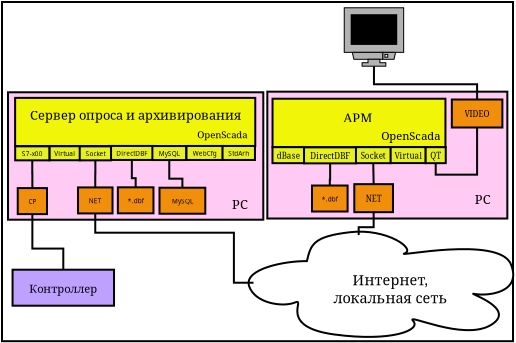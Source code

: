 <?xml version="1.0" encoding="UTF-8"?>
<dia:diagram xmlns:dia="http://www.lysator.liu.se/~alla/dia/">
  <dia:layer name="Тло" visible="true">
    <dia:group>
      <dia:object type="Standard - Box" version="0" id="O0">
        <dia:attribute name="obj_pos">
          <dia:point val="0.156,0.198"/>
        </dia:attribute>
        <dia:attribute name="obj_bb">
          <dia:rectangle val="0.106,0.148;25.756,17.208"/>
        </dia:attribute>
        <dia:attribute name="elem_corner">
          <dia:point val="0.156,0.198"/>
        </dia:attribute>
        <dia:attribute name="elem_width">
          <dia:real val="25.55"/>
        </dia:attribute>
        <dia:attribute name="elem_height">
          <dia:real val="16.96"/>
        </dia:attribute>
        <dia:attribute name="show_background">
          <dia:boolean val="true"/>
        </dia:attribute>
      </dia:object>
      <dia:group>
        <dia:object type="Network - General Monitor (With Stand)" version="0" id="O1">
          <dia:attribute name="obj_pos">
            <dia:point val="17.268,0.487"/>
          </dia:attribute>
          <dia:attribute name="obj_bb">
            <dia:rectangle val="17.243,0.462;20.264,4.307"/>
          </dia:attribute>
          <dia:attribute name="elem_corner">
            <dia:point val="17.268,0.487"/>
          </dia:attribute>
          <dia:attribute name="elem_width">
            <dia:real val="2.971"/>
          </dia:attribute>
          <dia:attribute name="elem_height">
            <dia:real val="2.921"/>
          </dia:attribute>
          <dia:attribute name="show_background">
            <dia:boolean val="true"/>
          </dia:attribute>
          <dia:attribute name="flip_horizontal">
            <dia:boolean val="false"/>
          </dia:attribute>
          <dia:attribute name="flip_vertical">
            <dia:boolean val="false"/>
          </dia:attribute>
          <dia:attribute name="padding">
            <dia:real val="0.354"/>
          </dia:attribute>
          <dia:attribute name="text">
            <dia:composite type="text">
              <dia:attribute name="string">
                <dia:string>##</dia:string>
              </dia:attribute>
              <dia:attribute name="font">
                <dia:font name="Courier"/>
              </dia:attribute>
              <dia:attribute name="height">
                <dia:real val="0.8"/>
              </dia:attribute>
              <dia:attribute name="pos">
                <dia:point val="18.754,4.141"/>
              </dia:attribute>
              <dia:attribute name="color">
                <dia:color val="#000000"/>
              </dia:attribute>
              <dia:attribute name="alignment">
                <dia:enum val="1"/>
              </dia:attribute>
            </dia:composite>
          </dia:attribute>
        </dia:object>
        <dia:object type="Standard - Box" version="0" id="O2">
          <dia:attribute name="obj_pos">
            <dia:point val="13.422,4.681"/>
          </dia:attribute>
          <dia:attribute name="obj_bb">
            <dia:rectangle val="13.372,4.631;25.472,11.073"/>
          </dia:attribute>
          <dia:attribute name="elem_corner">
            <dia:point val="13.422,4.681"/>
          </dia:attribute>
          <dia:attribute name="elem_width">
            <dia:real val="12.001"/>
          </dia:attribute>
          <dia:attribute name="elem_height">
            <dia:real val="6.343"/>
          </dia:attribute>
          <dia:attribute name="inner_color">
            <dia:color val="#ffcbf5"/>
          </dia:attribute>
          <dia:attribute name="show_background">
            <dia:boolean val="true"/>
          </dia:attribute>
        </dia:object>
        <dia:object type="Standard - Box" version="0" id="O3">
          <dia:attribute name="obj_pos">
            <dia:point val="13.683,5.034"/>
          </dia:attribute>
          <dia:attribute name="obj_bb">
            <dia:rectangle val="13.633,4.984;22.378,7.508"/>
          </dia:attribute>
          <dia:attribute name="elem_corner">
            <dia:point val="13.683,5.034"/>
          </dia:attribute>
          <dia:attribute name="elem_width">
            <dia:real val="8.645"/>
          </dia:attribute>
          <dia:attribute name="elem_height">
            <dia:real val="2.424"/>
          </dia:attribute>
          <dia:attribute name="inner_color">
            <dia:color val="#f1f507"/>
          </dia:attribute>
          <dia:attribute name="show_background">
            <dia:boolean val="true"/>
          </dia:attribute>
        </dia:object>
        <dia:object type="Standard - Text" version="0" id="O4">
          <dia:attribute name="obj_pos">
            <dia:point val="24.188,10.302"/>
          </dia:attribute>
          <dia:attribute name="obj_bb">
            <dia:rectangle val="23.677,9.687;24.698,10.487"/>
          </dia:attribute>
          <dia:attribute name="text">
            <dia:composite type="text">
              <dia:attribute name="string">
                <dia:string>#PC#</dia:string>
              </dia:attribute>
              <dia:attribute name="font">
                <dia:font name="Times-Roman"/>
              </dia:attribute>
              <dia:attribute name="height">
                <dia:real val="0.8"/>
              </dia:attribute>
              <dia:attribute name="pos">
                <dia:point val="24.188,10.302"/>
              </dia:attribute>
              <dia:attribute name="color">
                <dia:color val="#000000"/>
              </dia:attribute>
              <dia:attribute name="alignment">
                <dia:enum val="1"/>
              </dia:attribute>
            </dia:composite>
          </dia:attribute>
        </dia:object>
        <dia:object type="Flowchart - Box" version="0" id="O5">
          <dia:attribute name="obj_pos">
            <dia:point val="19.566,7.452"/>
          </dia:attribute>
          <dia:attribute name="obj_bb">
            <dia:rectangle val="19.516,7.402;21.39,8.302"/>
          </dia:attribute>
          <dia:attribute name="elem_corner">
            <dia:point val="19.566,7.452"/>
          </dia:attribute>
          <dia:attribute name="elem_width">
            <dia:real val="1.774"/>
          </dia:attribute>
          <dia:attribute name="elem_height">
            <dia:real val="0.8"/>
          </dia:attribute>
          <dia:attribute name="inner_color">
            <dia:color val="#e7f11f"/>
          </dia:attribute>
          <dia:attribute name="show_background">
            <dia:boolean val="true"/>
          </dia:attribute>
          <dia:attribute name="padding">
            <dia:real val="0.1"/>
          </dia:attribute>
          <dia:attribute name="text">
            <dia:composite type="text">
              <dia:attribute name="string">
                <dia:string>#Virtual#</dia:string>
              </dia:attribute>
              <dia:attribute name="font">
                <dia:font name="Times-Roman"/>
              </dia:attribute>
              <dia:attribute name="height">
                <dia:real val="0.5"/>
              </dia:attribute>
              <dia:attribute name="pos">
                <dia:point val="20.453,7.986"/>
              </dia:attribute>
              <dia:attribute name="color">
                <dia:color val="#000000"/>
              </dia:attribute>
              <dia:attribute name="alignment">
                <dia:enum val="1"/>
              </dia:attribute>
            </dia:composite>
          </dia:attribute>
        </dia:object>
        <dia:object type="Flowchart - Box" version="0" id="O6">
          <dia:attribute name="obj_pos">
            <dia:point val="15.258,7.466"/>
          </dia:attribute>
          <dia:attribute name="obj_bb">
            <dia:rectangle val="15.208,7.416;17.918,8.316"/>
          </dia:attribute>
          <dia:attribute name="elem_corner">
            <dia:point val="15.258,7.466"/>
          </dia:attribute>
          <dia:attribute name="elem_width">
            <dia:real val="2.61"/>
          </dia:attribute>
          <dia:attribute name="elem_height">
            <dia:real val="0.8"/>
          </dia:attribute>
          <dia:attribute name="inner_color">
            <dia:color val="#e7f11f"/>
          </dia:attribute>
          <dia:attribute name="show_background">
            <dia:boolean val="true"/>
          </dia:attribute>
          <dia:attribute name="padding">
            <dia:real val="0.1"/>
          </dia:attribute>
          <dia:attribute name="text">
            <dia:composite type="text">
              <dia:attribute name="string">
                <dia:string>#DirectDBF#</dia:string>
              </dia:attribute>
              <dia:attribute name="font">
                <dia:font name="Times-Roman"/>
              </dia:attribute>
              <dia:attribute name="height">
                <dia:real val="0.5"/>
              </dia:attribute>
              <dia:attribute name="pos">
                <dia:point val="16.563,8.0"/>
              </dia:attribute>
              <dia:attribute name="color">
                <dia:color val="#000000"/>
              </dia:attribute>
              <dia:attribute name="alignment">
                <dia:enum val="1"/>
              </dia:attribute>
            </dia:composite>
          </dia:attribute>
        </dia:object>
        <dia:object type="Flowchart - Box" version="0" id="O7">
          <dia:attribute name="obj_pos">
            <dia:point val="13.68,7.456"/>
          </dia:attribute>
          <dia:attribute name="obj_bb">
            <dia:rectangle val="13.63,7.406;15.306,8.306"/>
          </dia:attribute>
          <dia:attribute name="elem_corner">
            <dia:point val="13.68,7.456"/>
          </dia:attribute>
          <dia:attribute name="elem_width">
            <dia:real val="1.576"/>
          </dia:attribute>
          <dia:attribute name="elem_height">
            <dia:real val="0.8"/>
          </dia:attribute>
          <dia:attribute name="inner_color">
            <dia:color val="#e7f11f"/>
          </dia:attribute>
          <dia:attribute name="show_background">
            <dia:boolean val="true"/>
          </dia:attribute>
          <dia:attribute name="padding">
            <dia:real val="0.1"/>
          </dia:attribute>
          <dia:attribute name="text">
            <dia:composite type="text">
              <dia:attribute name="string">
                <dia:string>#dBase#</dia:string>
              </dia:attribute>
              <dia:attribute name="font">
                <dia:font name="Times-Roman"/>
              </dia:attribute>
              <dia:attribute name="height">
                <dia:real val="0.5"/>
              </dia:attribute>
              <dia:attribute name="pos">
                <dia:point val="14.468,7.991"/>
              </dia:attribute>
              <dia:attribute name="color">
                <dia:color val="#000000"/>
              </dia:attribute>
              <dia:attribute name="alignment">
                <dia:enum val="1"/>
              </dia:attribute>
            </dia:composite>
          </dia:attribute>
        </dia:object>
        <dia:object type="Flowchart - Box" version="0" id="O8">
          <dia:attribute name="obj_pos">
            <dia:point val="17.854,7.456"/>
          </dia:attribute>
          <dia:attribute name="obj_bb">
            <dia:rectangle val="17.804,7.406;19.634,8.306"/>
          </dia:attribute>
          <dia:attribute name="elem_corner">
            <dia:point val="17.854,7.456"/>
          </dia:attribute>
          <dia:attribute name="elem_width">
            <dia:real val="1.73"/>
          </dia:attribute>
          <dia:attribute name="elem_height">
            <dia:real val="0.8"/>
          </dia:attribute>
          <dia:attribute name="inner_color">
            <dia:color val="#e7f11f"/>
          </dia:attribute>
          <dia:attribute name="show_background">
            <dia:boolean val="true"/>
          </dia:attribute>
          <dia:attribute name="padding">
            <dia:real val="0.1"/>
          </dia:attribute>
          <dia:attribute name="text">
            <dia:composite type="text">
              <dia:attribute name="string">
                <dia:string>#Socket#</dia:string>
              </dia:attribute>
              <dia:attribute name="font">
                <dia:font name="Times-Roman"/>
              </dia:attribute>
              <dia:attribute name="height">
                <dia:real val="0.5"/>
              </dia:attribute>
              <dia:attribute name="pos">
                <dia:point val="18.719,7.991"/>
              </dia:attribute>
              <dia:attribute name="color">
                <dia:color val="#000000"/>
              </dia:attribute>
              <dia:attribute name="alignment">
                <dia:enum val="1"/>
              </dia:attribute>
            </dia:composite>
          </dia:attribute>
        </dia:object>
        <dia:object type="Flowchart - Box" version="0" id="O9">
          <dia:attribute name="obj_pos">
            <dia:point val="17.771,9.306"/>
          </dia:attribute>
          <dia:attribute name="obj_bb">
            <dia:rectangle val="17.721,9.256;19.755,10.756"/>
          </dia:attribute>
          <dia:attribute name="elem_corner">
            <dia:point val="17.771,9.306"/>
          </dia:attribute>
          <dia:attribute name="elem_width">
            <dia:real val="1.934"/>
          </dia:attribute>
          <dia:attribute name="elem_height">
            <dia:real val="1.4"/>
          </dia:attribute>
          <dia:attribute name="inner_color">
            <dia:color val="#f18f0d"/>
          </dia:attribute>
          <dia:attribute name="show_background">
            <dia:boolean val="true"/>
          </dia:attribute>
          <dia:attribute name="padding">
            <dia:real val="0.4"/>
          </dia:attribute>
          <dia:attribute name="text">
            <dia:composite type="text">
              <dia:attribute name="string">
                <dia:string>#NET#</dia:string>
              </dia:attribute>
              <dia:attribute name="font">
                <dia:font name="Times-Roman"/>
              </dia:attribute>
              <dia:attribute name="height">
                <dia:real val="0.5"/>
              </dia:attribute>
              <dia:attribute name="pos">
                <dia:point val="18.738,10.141"/>
              </dia:attribute>
              <dia:attribute name="color">
                <dia:color val="#000000"/>
              </dia:attribute>
              <dia:attribute name="alignment">
                <dia:enum val="1"/>
              </dia:attribute>
            </dia:composite>
          </dia:attribute>
        </dia:object>
        <dia:object type="Standard - Line" version="0" id="O10">
          <dia:attribute name="obj_pos">
            <dia:point val="18.719,8.256"/>
          </dia:attribute>
          <dia:attribute name="obj_bb">
            <dia:rectangle val="18.668,8.206;18.788,9.357"/>
          </dia:attribute>
          <dia:attribute name="conn_endpoints">
            <dia:point val="18.719,8.256"/>
            <dia:point val="18.738,9.306"/>
          </dia:attribute>
          <dia:attribute name="numcp">
            <dia:int val="1"/>
          </dia:attribute>
          <dia:connections>
            <dia:connection handle="0" to="O8" connection="13"/>
            <dia:connection handle="1" to="O9" connection="2"/>
          </dia:connections>
        </dia:object>
        <dia:object type="Standard - Text" version="0" id="O11">
          <dia:attribute name="obj_pos">
            <dia:point val="20.593,7.092"/>
          </dia:attribute>
          <dia:attribute name="obj_bb">
            <dia:rectangle val="18.899,6.554;22.287,7.254"/>
          </dia:attribute>
          <dia:attribute name="text">
            <dia:composite type="text">
              <dia:attribute name="string">
                <dia:string>#OpenScada#</dia:string>
              </dia:attribute>
              <dia:attribute name="font">
                <dia:font name="Times-Roman"/>
              </dia:attribute>
              <dia:attribute name="height">
                <dia:real val="0.7"/>
              </dia:attribute>
              <dia:attribute name="pos">
                <dia:point val="20.593,7.092"/>
              </dia:attribute>
              <dia:attribute name="color">
                <dia:color val="#000000"/>
              </dia:attribute>
              <dia:attribute name="alignment">
                <dia:enum val="1"/>
              </dia:attribute>
            </dia:composite>
          </dia:attribute>
        </dia:object>
        <dia:object type="Flowchart - Box" version="0" id="O12">
          <dia:attribute name="obj_pos">
            <dia:point val="21.339,7.456"/>
          </dia:attribute>
          <dia:attribute name="obj_bb">
            <dia:rectangle val="21.289,7.406;22.393,8.306"/>
          </dia:attribute>
          <dia:attribute name="elem_corner">
            <dia:point val="21.339,7.456"/>
          </dia:attribute>
          <dia:attribute name="elem_width">
            <dia:real val="1.004"/>
          </dia:attribute>
          <dia:attribute name="elem_height">
            <dia:real val="0.8"/>
          </dia:attribute>
          <dia:attribute name="inner_color">
            <dia:color val="#e7f11f"/>
          </dia:attribute>
          <dia:attribute name="show_background">
            <dia:boolean val="true"/>
          </dia:attribute>
          <dia:attribute name="padding">
            <dia:real val="0.1"/>
          </dia:attribute>
          <dia:attribute name="text">
            <dia:composite type="text">
              <dia:attribute name="string">
                <dia:string>#QT#</dia:string>
              </dia:attribute>
              <dia:attribute name="font">
                <dia:font name="Times-Roman"/>
              </dia:attribute>
              <dia:attribute name="height">
                <dia:real val="0.5"/>
              </dia:attribute>
              <dia:attribute name="pos">
                <dia:point val="21.841,7.99"/>
              </dia:attribute>
              <dia:attribute name="color">
                <dia:color val="#000000"/>
              </dia:attribute>
              <dia:attribute name="alignment">
                <dia:enum val="1"/>
              </dia:attribute>
            </dia:composite>
          </dia:attribute>
        </dia:object>
        <dia:object type="Flowchart - Box" version="0" id="O13">
          <dia:attribute name="obj_pos">
            <dia:point val="22.647,5.073"/>
          </dia:attribute>
          <dia:attribute name="obj_bb">
            <dia:rectangle val="22.597,5.023;25.225,6.523"/>
          </dia:attribute>
          <dia:attribute name="elem_corner">
            <dia:point val="22.647,5.073"/>
          </dia:attribute>
          <dia:attribute name="elem_width">
            <dia:real val="2.528"/>
          </dia:attribute>
          <dia:attribute name="elem_height">
            <dia:real val="1.4"/>
          </dia:attribute>
          <dia:attribute name="inner_color">
            <dia:color val="#f18f0d"/>
          </dia:attribute>
          <dia:attribute name="show_background">
            <dia:boolean val="true"/>
          </dia:attribute>
          <dia:attribute name="padding">
            <dia:real val="0.4"/>
          </dia:attribute>
          <dia:attribute name="text">
            <dia:composite type="text">
              <dia:attribute name="string">
                <dia:string>#VIDEO#</dia:string>
              </dia:attribute>
              <dia:attribute name="font">
                <dia:font name="Times-Roman"/>
              </dia:attribute>
              <dia:attribute name="height">
                <dia:real val="0.5"/>
              </dia:attribute>
              <dia:attribute name="pos">
                <dia:point val="23.911,5.908"/>
              </dia:attribute>
              <dia:attribute name="color">
                <dia:color val="#000000"/>
              </dia:attribute>
              <dia:attribute name="alignment">
                <dia:enum val="1"/>
              </dia:attribute>
            </dia:composite>
          </dia:attribute>
        </dia:object>
        <dia:object type="Standard - ZigZagLine" version="0" id="O14">
          <dia:attribute name="obj_pos">
            <dia:point val="21.841,8.256"/>
          </dia:attribute>
          <dia:attribute name="obj_bb">
            <dia:rectangle val="21.791,6.423;23.961,8.881"/>
          </dia:attribute>
          <dia:attribute name="orth_points">
            <dia:point val="21.841,8.256"/>
            <dia:point val="21.841,8.831"/>
            <dia:point val="23.911,8.831"/>
            <dia:point val="23.911,6.473"/>
          </dia:attribute>
          <dia:attribute name="orth_orient">
            <dia:enum val="1"/>
            <dia:enum val="0"/>
            <dia:enum val="1"/>
          </dia:attribute>
          <dia:connections>
            <dia:connection handle="0" to="O12" connection="13"/>
            <dia:connection handle="1" to="O13" connection="13"/>
          </dia:connections>
        </dia:object>
        <dia:object type="Flowchart - Box" version="0" id="O15">
          <dia:attribute name="obj_pos">
            <dia:point val="15.656,9.374"/>
          </dia:attribute>
          <dia:attribute name="obj_bb">
            <dia:rectangle val="15.606,9.324;17.486,10.724"/>
          </dia:attribute>
          <dia:attribute name="elem_corner">
            <dia:point val="15.656,9.374"/>
          </dia:attribute>
          <dia:attribute name="elem_width">
            <dia:real val="1.78"/>
          </dia:attribute>
          <dia:attribute name="elem_height">
            <dia:real val="1.3"/>
          </dia:attribute>
          <dia:attribute name="inner_color">
            <dia:color val="#f18f0d"/>
          </dia:attribute>
          <dia:attribute name="show_background">
            <dia:boolean val="true"/>
          </dia:attribute>
          <dia:attribute name="padding">
            <dia:real val="0.4"/>
          </dia:attribute>
          <dia:attribute name="text">
            <dia:composite type="text">
              <dia:attribute name="string">
                <dia:string>#*.dbf#</dia:string>
              </dia:attribute>
              <dia:attribute name="font">
                <dia:font name="Helvetica"/>
              </dia:attribute>
              <dia:attribute name="height">
                <dia:real val="0.4"/>
              </dia:attribute>
              <dia:attribute name="pos">
                <dia:point val="16.546,10.15"/>
              </dia:attribute>
              <dia:attribute name="color">
                <dia:color val="#000000"/>
              </dia:attribute>
              <dia:attribute name="alignment">
                <dia:enum val="1"/>
              </dia:attribute>
            </dia:composite>
          </dia:attribute>
        </dia:object>
        <dia:object type="Standard - ZigZagLine" version="0" id="O16">
          <dia:attribute name="obj_pos">
            <dia:point val="16.563,8.266"/>
          </dia:attribute>
          <dia:attribute name="obj_bb">
            <dia:rectangle val="16.496,8.216;16.613,9.424"/>
          </dia:attribute>
          <dia:attribute name="orth_points">
            <dia:point val="16.563,8.266"/>
            <dia:point val="16.563,9.077"/>
            <dia:point val="16.546,9.077"/>
            <dia:point val="16.546,9.374"/>
          </dia:attribute>
          <dia:attribute name="orth_orient">
            <dia:enum val="1"/>
            <dia:enum val="0"/>
            <dia:enum val="1"/>
          </dia:attribute>
          <dia:connections>
            <dia:connection handle="0" to="O6" connection="13"/>
            <dia:connection handle="1" to="O15" connection="2"/>
          </dia:connections>
        </dia:object>
        <dia:object type="Standard - ZigZagLine" version="0" id="O17">
          <dia:attribute name="obj_pos">
            <dia:point val="23.911,5.073"/>
          </dia:attribute>
          <dia:attribute name="obj_bb">
            <dia:rectangle val="18.704,3.358;23.961,5.123"/>
          </dia:attribute>
          <dia:attribute name="orth_points">
            <dia:point val="23.911,5.073"/>
            <dia:point val="23.911,4.311"/>
            <dia:point val="18.754,4.311"/>
            <dia:point val="18.754,3.408"/>
          </dia:attribute>
          <dia:attribute name="orth_orient">
            <dia:enum val="1"/>
            <dia:enum val="0"/>
            <dia:enum val="1"/>
          </dia:attribute>
          <dia:connections>
            <dia:connection handle="0" to="O13" connection="2"/>
            <dia:connection handle="1" to="O1" connection="0"/>
          </dia:connections>
        </dia:object>
        <dia:object type="Standard - Text" version="0" id="O18">
          <dia:attribute name="obj_pos">
            <dia:point val="17.948,6.222"/>
          </dia:attribute>
          <dia:attribute name="obj_bb">
            <dia:rectangle val="16.997,5.606;18.898,6.406"/>
          </dia:attribute>
          <dia:attribute name="text">
            <dia:composite type="text">
              <dia:attribute name="string">
                <dia:string>#АРМ#</dia:string>
              </dia:attribute>
              <dia:attribute name="font">
                <dia:font name="Times-Roman"/>
              </dia:attribute>
              <dia:attribute name="height">
                <dia:real val="0.8"/>
              </dia:attribute>
              <dia:attribute name="pos">
                <dia:point val="17.948,6.222"/>
              </dia:attribute>
              <dia:attribute name="color">
                <dia:color val="#000000"/>
              </dia:attribute>
              <dia:attribute name="alignment">
                <dia:enum val="1"/>
              </dia:attribute>
            </dia:composite>
          </dia:attribute>
        </dia:object>
      </dia:group>
      <dia:group>
        <dia:object type="Standard - Box" version="0" id="O19">
          <dia:attribute name="obj_pos">
            <dia:point val="0.457,4.712"/>
          </dia:attribute>
          <dia:attribute name="obj_bb">
            <dia:rectangle val="0.407,4.662;13.271,11.133"/>
          </dia:attribute>
          <dia:attribute name="elem_corner">
            <dia:point val="0.457,4.712"/>
          </dia:attribute>
          <dia:attribute name="elem_width">
            <dia:real val="12.764"/>
          </dia:attribute>
          <dia:attribute name="elem_height">
            <dia:real val="6.371"/>
          </dia:attribute>
          <dia:attribute name="inner_color">
            <dia:color val="#ffcbf5"/>
          </dia:attribute>
          <dia:attribute name="show_background">
            <dia:boolean val="true"/>
          </dia:attribute>
        </dia:object>
        <dia:object type="Standard - Text" version="0" id="O20">
          <dia:attribute name="obj_pos">
            <dia:point val="12.053,10.551"/>
          </dia:attribute>
          <dia:attribute name="obj_bb">
            <dia:rectangle val="11.543,9.935;12.564,10.735"/>
          </dia:attribute>
          <dia:attribute name="text">
            <dia:composite type="text">
              <dia:attribute name="string">
                <dia:string>#PC#</dia:string>
              </dia:attribute>
              <dia:attribute name="font">
                <dia:font name="Times-Roman"/>
              </dia:attribute>
              <dia:attribute name="height">
                <dia:real val="0.8"/>
              </dia:attribute>
              <dia:attribute name="pos">
                <dia:point val="12.053,10.551"/>
              </dia:attribute>
              <dia:attribute name="color">
                <dia:color val="#000000"/>
              </dia:attribute>
              <dia:attribute name="alignment">
                <dia:enum val="1"/>
              </dia:attribute>
            </dia:composite>
          </dia:attribute>
        </dia:object>
        <dia:object type="Standard - ZigZagLine" version="0" id="O21">
          <dia:attribute name="obj_pos">
            <dia:point val="4.824,8.115"/>
          </dia:attribute>
          <dia:attribute name="obj_bb">
            <dia:rectangle val="4.769,8.065;4.874,9.519"/>
          </dia:attribute>
          <dia:attribute name="orth_points">
            <dia:point val="4.824,8.115"/>
            <dia:point val="4.824,8.788"/>
            <dia:point val="4.819,8.788"/>
            <dia:point val="4.819,9.469"/>
          </dia:attribute>
          <dia:attribute name="orth_orient">
            <dia:enum val="1"/>
            <dia:enum val="0"/>
            <dia:enum val="1"/>
          </dia:attribute>
          <dia:connections>
            <dia:connection handle="1" to="O25" connection="2"/>
          </dia:connections>
        </dia:object>
        <dia:object type="Standard - ZigZagLine" version="0" id="O22">
          <dia:attribute name="obj_pos">
            <dia:point val="8.52,8.1"/>
          </dia:attribute>
          <dia:attribute name="obj_bb">
            <dia:rectangle val="8.47,8.05;9.226,9.534"/>
          </dia:attribute>
          <dia:attribute name="orth_points">
            <dia:point val="8.52,8.1"/>
            <dia:point val="8.52,9.032"/>
            <dia:point val="9.176,9.032"/>
            <dia:point val="9.176,9.484"/>
          </dia:attribute>
          <dia:attribute name="orth_orient">
            <dia:enum val="1"/>
            <dia:enum val="0"/>
            <dia:enum val="1"/>
          </dia:attribute>
          <dia:connections>
            <dia:connection handle="1" to="O24" connection="2"/>
          </dia:connections>
        </dia:object>
        <dia:object type="Standard - ZigZagLine" version="0" id="O23">
          <dia:attribute name="obj_pos">
            <dia:point val="6.648,8.095"/>
          </dia:attribute>
          <dia:attribute name="obj_bb">
            <dia:rectangle val="6.598,8.045;6.889,9.514"/>
          </dia:attribute>
          <dia:attribute name="orth_points">
            <dia:point val="6.648,8.095"/>
            <dia:point val="6.648,9.007"/>
            <dia:point val="6.839,9.007"/>
            <dia:point val="6.839,9.464"/>
          </dia:attribute>
          <dia:attribute name="orth_orient">
            <dia:enum val="1"/>
            <dia:enum val="0"/>
            <dia:enum val="1"/>
          </dia:attribute>
          <dia:connections>
            <dia:connection handle="1" to="O27" connection="2"/>
          </dia:connections>
        </dia:object>
        <dia:object type="Flowchart - Box" version="0" id="O24">
          <dia:attribute name="obj_pos">
            <dia:point val="8.031,9.484"/>
          </dia:attribute>
          <dia:attribute name="obj_bb">
            <dia:rectangle val="7.981,9.434;10.371,10.834"/>
          </dia:attribute>
          <dia:attribute name="elem_corner">
            <dia:point val="8.031,9.484"/>
          </dia:attribute>
          <dia:attribute name="elem_width">
            <dia:real val="2.29"/>
          </dia:attribute>
          <dia:attribute name="elem_height">
            <dia:real val="1.3"/>
          </dia:attribute>
          <dia:attribute name="inner_color">
            <dia:color val="#f18f0d"/>
          </dia:attribute>
          <dia:attribute name="show_background">
            <dia:boolean val="true"/>
          </dia:attribute>
          <dia:attribute name="padding">
            <dia:real val="0.4"/>
          </dia:attribute>
          <dia:attribute name="text">
            <dia:composite type="text">
              <dia:attribute name="string">
                <dia:string>#MySQL#</dia:string>
              </dia:attribute>
              <dia:attribute name="font">
                <dia:font name="Helvetica"/>
              </dia:attribute>
              <dia:attribute name="height">
                <dia:real val="0.4"/>
              </dia:attribute>
              <dia:attribute name="pos">
                <dia:point val="9.176,10.26"/>
              </dia:attribute>
              <dia:attribute name="color">
                <dia:color val="#000000"/>
              </dia:attribute>
              <dia:attribute name="alignment">
                <dia:enum val="1"/>
              </dia:attribute>
            </dia:composite>
          </dia:attribute>
        </dia:object>
        <dia:object type="Flowchart - Box" version="0" id="O25">
          <dia:attribute name="obj_pos">
            <dia:point val="3.955,9.469"/>
          </dia:attribute>
          <dia:attribute name="obj_bb">
            <dia:rectangle val="3.905,9.419;5.732,10.819"/>
          </dia:attribute>
          <dia:attribute name="elem_corner">
            <dia:point val="3.955,9.469"/>
          </dia:attribute>
          <dia:attribute name="elem_width">
            <dia:real val="1.727"/>
          </dia:attribute>
          <dia:attribute name="elem_height">
            <dia:real val="1.3"/>
          </dia:attribute>
          <dia:attribute name="inner_color">
            <dia:color val="#f18f0d"/>
          </dia:attribute>
          <dia:attribute name="show_background">
            <dia:boolean val="true"/>
          </dia:attribute>
          <dia:attribute name="padding">
            <dia:real val="0.4"/>
          </dia:attribute>
          <dia:attribute name="text">
            <dia:composite type="text">
              <dia:attribute name="string">
                <dia:string>#NET#</dia:string>
              </dia:attribute>
              <dia:attribute name="font">
                <dia:font name="Helvetica"/>
              </dia:attribute>
              <dia:attribute name="height">
                <dia:real val="0.4"/>
              </dia:attribute>
              <dia:attribute name="pos">
                <dia:point val="4.819,10.245"/>
              </dia:attribute>
              <dia:attribute name="color">
                <dia:color val="#000000"/>
              </dia:attribute>
              <dia:attribute name="alignment">
                <dia:enum val="1"/>
              </dia:attribute>
            </dia:composite>
          </dia:attribute>
        </dia:object>
        <dia:object type="Flowchart - Box" version="0" id="O26">
          <dia:attribute name="obj_pos">
            <dia:point val="0.943,9.503"/>
          </dia:attribute>
          <dia:attribute name="obj_bb">
            <dia:rectangle val="0.893,9.453;2.456,10.853"/>
          </dia:attribute>
          <dia:attribute name="elem_corner">
            <dia:point val="0.943,9.503"/>
          </dia:attribute>
          <dia:attribute name="elem_width">
            <dia:real val="1.463"/>
          </dia:attribute>
          <dia:attribute name="elem_height">
            <dia:real val="1.3"/>
          </dia:attribute>
          <dia:attribute name="inner_color">
            <dia:color val="#f18f0d"/>
          </dia:attribute>
          <dia:attribute name="show_background">
            <dia:boolean val="true"/>
          </dia:attribute>
          <dia:attribute name="padding">
            <dia:real val="0.4"/>
          </dia:attribute>
          <dia:attribute name="text">
            <dia:composite type="text">
              <dia:attribute name="string">
                <dia:string>#CP#</dia:string>
              </dia:attribute>
              <dia:attribute name="font">
                <dia:font name="Helvetica"/>
              </dia:attribute>
              <dia:attribute name="height">
                <dia:real val="0.4"/>
              </dia:attribute>
              <dia:attribute name="pos">
                <dia:point val="1.674,10.279"/>
              </dia:attribute>
              <dia:attribute name="color">
                <dia:color val="#000000"/>
              </dia:attribute>
              <dia:attribute name="alignment">
                <dia:enum val="1"/>
              </dia:attribute>
            </dia:composite>
          </dia:attribute>
        </dia:object>
        <dia:object type="Flowchart - Box" version="0" id="O27">
          <dia:attribute name="obj_pos">
            <dia:point val="5.949,9.464"/>
          </dia:attribute>
          <dia:attribute name="obj_bb">
            <dia:rectangle val="5.899,9.414;7.779,10.814"/>
          </dia:attribute>
          <dia:attribute name="elem_corner">
            <dia:point val="5.949,9.464"/>
          </dia:attribute>
          <dia:attribute name="elem_width">
            <dia:real val="1.78"/>
          </dia:attribute>
          <dia:attribute name="elem_height">
            <dia:real val="1.3"/>
          </dia:attribute>
          <dia:attribute name="inner_color">
            <dia:color val="#f18f0d"/>
          </dia:attribute>
          <dia:attribute name="show_background">
            <dia:boolean val="true"/>
          </dia:attribute>
          <dia:attribute name="padding">
            <dia:real val="0.4"/>
          </dia:attribute>
          <dia:attribute name="text">
            <dia:composite type="text">
              <dia:attribute name="string">
                <dia:string>#*.dbf#</dia:string>
              </dia:attribute>
              <dia:attribute name="font">
                <dia:font name="Helvetica"/>
              </dia:attribute>
              <dia:attribute name="height">
                <dia:real val="0.4"/>
              </dia:attribute>
              <dia:attribute name="pos">
                <dia:point val="6.839,10.24"/>
              </dia:attribute>
              <dia:attribute name="color">
                <dia:color val="#000000"/>
              </dia:attribute>
              <dia:attribute name="alignment">
                <dia:enum val="1"/>
              </dia:attribute>
            </dia:composite>
          </dia:attribute>
        </dia:object>
        <dia:object type="Standard - ZigZagLine" version="0" id="O28">
          <dia:attribute name="obj_pos">
            <dia:point val="1.669,8.115"/>
          </dia:attribute>
          <dia:attribute name="obj_bb">
            <dia:rectangle val="1.619,8.065;1.724,9.553"/>
          </dia:attribute>
          <dia:attribute name="orth_points">
            <dia:point val="1.669,8.115"/>
            <dia:point val="1.669,8.773"/>
            <dia:point val="1.674,8.773"/>
            <dia:point val="1.674,9.503"/>
          </dia:attribute>
          <dia:attribute name="orth_orient">
            <dia:enum val="1"/>
            <dia:enum val="0"/>
            <dia:enum val="1"/>
          </dia:attribute>
          <dia:connections>
            <dia:connection handle="1" to="O26" connection="2"/>
          </dia:connections>
        </dia:object>
        <dia:group>
          <dia:object type="Standard - Box" version="0" id="O29">
            <dia:attribute name="obj_pos">
              <dia:point val="0.812,4.992"/>
            </dia:attribute>
            <dia:attribute name="obj_bb">
              <dia:rectangle val="0.762,4.942;12.869,7.45"/>
            </dia:attribute>
            <dia:attribute name="elem_corner">
              <dia:point val="0.812,4.992"/>
            </dia:attribute>
            <dia:attribute name="elem_width">
              <dia:real val="12.007"/>
            </dia:attribute>
            <dia:attribute name="elem_height">
              <dia:real val="2.407"/>
            </dia:attribute>
            <dia:attribute name="inner_color">
              <dia:color val="#f1f507"/>
            </dia:attribute>
            <dia:attribute name="show_background">
              <dia:boolean val="true"/>
            </dia:attribute>
          </dia:object>
          <dia:object type="Standard - Text" version="0" id="O30">
            <dia:attribute name="obj_pos">
              <dia:point val="11.163,7.005"/>
            </dia:attribute>
            <dia:attribute name="obj_bb">
              <dia:rectangle val="9.711,6.543;12.615,7.143"/>
            </dia:attribute>
            <dia:attribute name="text">
              <dia:composite type="text">
                <dia:attribute name="string">
                  <dia:string>#OpenScada#</dia:string>
                </dia:attribute>
                <dia:attribute name="font">
                  <dia:font name="Times-Roman"/>
                </dia:attribute>
                <dia:attribute name="height">
                  <dia:real val="0.6"/>
                </dia:attribute>
                <dia:attribute name="pos">
                  <dia:point val="11.163,7.005"/>
                </dia:attribute>
                <dia:attribute name="color">
                  <dia:color val="#000000"/>
                </dia:attribute>
                <dia:attribute name="alignment">
                  <dia:enum val="1"/>
                </dia:attribute>
              </dia:composite>
            </dia:attribute>
          </dia:object>
          <dia:object type="Flowchart - Box" version="0" id="O31">
            <dia:attribute name="obj_pos">
              <dia:point val="2.529,7.41"/>
            </dia:attribute>
            <dia:attribute name="obj_bb">
              <dia:rectangle val="2.479,7.36;4.111,8.16"/>
            </dia:attribute>
            <dia:attribute name="elem_corner">
              <dia:point val="2.529,7.41"/>
            </dia:attribute>
            <dia:attribute name="elem_width">
              <dia:real val="1.532"/>
            </dia:attribute>
            <dia:attribute name="elem_height">
              <dia:real val="0.7"/>
            </dia:attribute>
            <dia:attribute name="inner_color">
              <dia:color val="#e7f11f"/>
            </dia:attribute>
            <dia:attribute name="show_background">
              <dia:boolean val="true"/>
            </dia:attribute>
            <dia:attribute name="padding">
              <dia:real val="0.1"/>
            </dia:attribute>
            <dia:attribute name="text">
              <dia:composite type="text">
                <dia:attribute name="string">
                  <dia:string>#Virtual#</dia:string>
                </dia:attribute>
                <dia:attribute name="font">
                  <dia:font name="Helvetica"/>
                </dia:attribute>
                <dia:attribute name="height">
                  <dia:real val="0.4"/>
                </dia:attribute>
                <dia:attribute name="pos">
                  <dia:point val="3.295,7.886"/>
                </dia:attribute>
                <dia:attribute name="color">
                  <dia:color val="#000000"/>
                </dia:attribute>
                <dia:attribute name="alignment">
                  <dia:enum val="1"/>
                </dia:attribute>
              </dia:composite>
            </dia:attribute>
          </dia:object>
          <dia:object type="Flowchart - Box" version="0" id="O32">
            <dia:attribute name="obj_pos">
              <dia:point val="5.512,7.395"/>
            </dia:attribute>
            <dia:attribute name="obj_bb">
              <dia:rectangle val="5.462,7.345;7.834,8.145"/>
            </dia:attribute>
            <dia:attribute name="elem_corner">
              <dia:point val="5.512,7.395"/>
            </dia:attribute>
            <dia:attribute name="elem_width">
              <dia:real val="2.271"/>
            </dia:attribute>
            <dia:attribute name="elem_height">
              <dia:real val="0.7"/>
            </dia:attribute>
            <dia:attribute name="inner_color">
              <dia:color val="#e7f11f"/>
            </dia:attribute>
            <dia:attribute name="show_background">
              <dia:boolean val="true"/>
            </dia:attribute>
            <dia:attribute name="padding">
              <dia:real val="0.1"/>
            </dia:attribute>
            <dia:attribute name="text">
              <dia:composite type="text">
                <dia:attribute name="string">
                  <dia:string>#DirectDBF#</dia:string>
                </dia:attribute>
                <dia:attribute name="font">
                  <dia:font name="Helvetica"/>
                </dia:attribute>
                <dia:attribute name="height">
                  <dia:real val="0.4"/>
                </dia:attribute>
                <dia:attribute name="pos">
                  <dia:point val="6.648,7.871"/>
                </dia:attribute>
                <dia:attribute name="color">
                  <dia:color val="#000000"/>
                </dia:attribute>
                <dia:attribute name="alignment">
                  <dia:enum val="1"/>
                </dia:attribute>
              </dia:composite>
            </dia:attribute>
          </dia:object>
          <dia:object type="Flowchart - Box" version="0" id="O33">
            <dia:attribute name="obj_pos">
              <dia:point val="7.675,7.4"/>
            </dia:attribute>
            <dia:attribute name="obj_bb">
              <dia:rectangle val="7.625,7.35;9.416,8.15"/>
            </dia:attribute>
            <dia:attribute name="elem_corner">
              <dia:point val="7.675,7.4"/>
            </dia:attribute>
            <dia:attribute name="elem_width">
              <dia:real val="1.69"/>
            </dia:attribute>
            <dia:attribute name="elem_height">
              <dia:real val="0.7"/>
            </dia:attribute>
            <dia:attribute name="inner_color">
              <dia:color val="#e7f11f"/>
            </dia:attribute>
            <dia:attribute name="show_background">
              <dia:boolean val="true"/>
            </dia:attribute>
            <dia:attribute name="padding">
              <dia:real val="0.1"/>
            </dia:attribute>
            <dia:attribute name="text">
              <dia:composite type="text">
                <dia:attribute name="string">
                  <dia:string>#MySQL#</dia:string>
                </dia:attribute>
                <dia:attribute name="font">
                  <dia:font name="Helvetica"/>
                </dia:attribute>
                <dia:attribute name="height">
                  <dia:real val="0.4"/>
                </dia:attribute>
                <dia:attribute name="pos">
                  <dia:point val="8.52,7.876"/>
                </dia:attribute>
                <dia:attribute name="color">
                  <dia:color val="#000000"/>
                </dia:attribute>
                <dia:attribute name="alignment">
                  <dia:enum val="1"/>
                </dia:attribute>
              </dia:composite>
            </dia:attribute>
          </dia:object>
          <dia:object type="Flowchart - Box" version="0" id="O34">
            <dia:attribute name="obj_pos">
              <dia:point val="0.815,7.415"/>
            </dia:attribute>
            <dia:attribute name="obj_bb">
              <dia:rectangle val="0.765,7.365;2.573,8.165"/>
            </dia:attribute>
            <dia:attribute name="elem_corner">
              <dia:point val="0.815,7.415"/>
            </dia:attribute>
            <dia:attribute name="elem_width">
              <dia:real val="1.708"/>
            </dia:attribute>
            <dia:attribute name="elem_height">
              <dia:real val="0.7"/>
            </dia:attribute>
            <dia:attribute name="inner_color">
              <dia:color val="#e7f11f"/>
            </dia:attribute>
            <dia:attribute name="show_background">
              <dia:boolean val="true"/>
            </dia:attribute>
            <dia:attribute name="padding">
              <dia:real val="0.1"/>
            </dia:attribute>
            <dia:attribute name="text">
              <dia:composite type="text">
                <dia:attribute name="string">
                  <dia:string>#S7-x00#</dia:string>
                </dia:attribute>
                <dia:attribute name="font">
                  <dia:font name="Helvetica"/>
                </dia:attribute>
                <dia:attribute name="height">
                  <dia:real val="0.4"/>
                </dia:attribute>
                <dia:attribute name="pos">
                  <dia:point val="1.669,7.891"/>
                </dia:attribute>
                <dia:attribute name="color">
                  <dia:color val="#000000"/>
                </dia:attribute>
                <dia:attribute name="alignment">
                  <dia:enum val="1"/>
                </dia:attribute>
              </dia:composite>
            </dia:attribute>
          </dia:object>
          <dia:object type="Flowchart - Box" version="0" id="O35">
            <dia:attribute name="obj_pos">
              <dia:point val="4.041,7.415"/>
            </dia:attribute>
            <dia:attribute name="obj_bb">
              <dia:rectangle val="3.991,7.365;5.658,8.165"/>
            </dia:attribute>
            <dia:attribute name="elem_corner">
              <dia:point val="4.041,7.415"/>
            </dia:attribute>
            <dia:attribute name="elem_width">
              <dia:real val="1.567"/>
            </dia:attribute>
            <dia:attribute name="elem_height">
              <dia:real val="0.7"/>
            </dia:attribute>
            <dia:attribute name="inner_color">
              <dia:color val="#e7f11f"/>
            </dia:attribute>
            <dia:attribute name="show_background">
              <dia:boolean val="true"/>
            </dia:attribute>
            <dia:attribute name="padding">
              <dia:real val="0.1"/>
            </dia:attribute>
            <dia:attribute name="text">
              <dia:composite type="text">
                <dia:attribute name="string">
                  <dia:string>#Socket#</dia:string>
                </dia:attribute>
                <dia:attribute name="font">
                  <dia:font name="Helvetica"/>
                </dia:attribute>
                <dia:attribute name="height">
                  <dia:real val="0.4"/>
                </dia:attribute>
                <dia:attribute name="pos">
                  <dia:point val="4.824,7.891"/>
                </dia:attribute>
                <dia:attribute name="color">
                  <dia:color val="#000000"/>
                </dia:attribute>
                <dia:attribute name="alignment">
                  <dia:enum val="1"/>
                </dia:attribute>
              </dia:composite>
            </dia:attribute>
          </dia:object>
          <dia:object type="Flowchart - Box" version="0" id="O36">
            <dia:attribute name="obj_pos">
              <dia:point val="9.38,7.396"/>
            </dia:attribute>
            <dia:attribute name="obj_bb">
              <dia:rectangle val="9.33,7.346;11.243,8.146"/>
            </dia:attribute>
            <dia:attribute name="elem_corner">
              <dia:point val="9.38,7.396"/>
            </dia:attribute>
            <dia:attribute name="elem_width">
              <dia:real val="1.814"/>
            </dia:attribute>
            <dia:attribute name="elem_height">
              <dia:real val="0.7"/>
            </dia:attribute>
            <dia:attribute name="inner_color">
              <dia:color val="#e7f11f"/>
            </dia:attribute>
            <dia:attribute name="show_background">
              <dia:boolean val="true"/>
            </dia:attribute>
            <dia:attribute name="padding">
              <dia:real val="0.1"/>
            </dia:attribute>
            <dia:attribute name="text">
              <dia:composite type="text">
                <dia:attribute name="string">
                  <dia:string>#WebCfg#</dia:string>
                </dia:attribute>
                <dia:attribute name="font">
                  <dia:font name="Helvetica"/>
                </dia:attribute>
                <dia:attribute name="height">
                  <dia:real val="0.4"/>
                </dia:attribute>
                <dia:attribute name="pos">
                  <dia:point val="10.287,7.872"/>
                </dia:attribute>
                <dia:attribute name="color">
                  <dia:color val="#000000"/>
                </dia:attribute>
                <dia:attribute name="alignment">
                  <dia:enum val="1"/>
                </dia:attribute>
              </dia:composite>
            </dia:attribute>
          </dia:object>
          <dia:object type="Flowchart - Box" version="0" id="O37">
            <dia:attribute name="obj_pos">
              <dia:point val="11.184,7.396"/>
            </dia:attribute>
            <dia:attribute name="obj_bb">
              <dia:rectangle val="11.134,7.346;12.854,8.146"/>
            </dia:attribute>
            <dia:attribute name="elem_corner">
              <dia:point val="11.184,7.396"/>
            </dia:attribute>
            <dia:attribute name="elem_width">
              <dia:real val="1.62"/>
            </dia:attribute>
            <dia:attribute name="elem_height">
              <dia:real val="0.7"/>
            </dia:attribute>
            <dia:attribute name="inner_color">
              <dia:color val="#e7f11f"/>
            </dia:attribute>
            <dia:attribute name="show_background">
              <dia:boolean val="true"/>
            </dia:attribute>
            <dia:attribute name="padding">
              <dia:real val="0.1"/>
            </dia:attribute>
            <dia:attribute name="text">
              <dia:composite type="text">
                <dia:attribute name="string">
                  <dia:string>#StdArh#</dia:string>
                </dia:attribute>
                <dia:attribute name="font">
                  <dia:font name="Helvetica"/>
                </dia:attribute>
                <dia:attribute name="height">
                  <dia:real val="0.4"/>
                </dia:attribute>
                <dia:attribute name="pos">
                  <dia:point val="11.994,7.872"/>
                </dia:attribute>
                <dia:attribute name="color">
                  <dia:color val="#000000"/>
                </dia:attribute>
                <dia:attribute name="alignment">
                  <dia:enum val="1"/>
                </dia:attribute>
              </dia:composite>
            </dia:attribute>
          </dia:object>
          <dia:object type="Standard - Text" version="0" id="O38">
            <dia:attribute name="obj_pos">
              <dia:point val="6.834,6.084"/>
            </dia:attribute>
            <dia:attribute name="obj_bb">
              <dia:rectangle val="0.973,5.468;12.695,6.268"/>
            </dia:attribute>
            <dia:attribute name="text">
              <dia:composite type="text">
                <dia:attribute name="string">
                  <dia:string>#Сервер опроса и архивирования#</dia:string>
                </dia:attribute>
                <dia:attribute name="font">
                  <dia:font name="Times-Roman"/>
                </dia:attribute>
                <dia:attribute name="height">
                  <dia:real val="0.8"/>
                </dia:attribute>
                <dia:attribute name="pos">
                  <dia:point val="6.834,6.084"/>
                </dia:attribute>
                <dia:attribute name="color">
                  <dia:color val="#000000"/>
                </dia:attribute>
                <dia:attribute name="alignment">
                  <dia:enum val="1"/>
                </dia:attribute>
              </dia:composite>
            </dia:attribute>
          </dia:object>
        </dia:group>
      </dia:group>
      <dia:object type="Network - Cloud" version="0" id="O39">
        <dia:attribute name="obj_pos">
          <dia:point val="12.485,11.68"/>
        </dia:attribute>
        <dia:attribute name="obj_bb">
          <dia:rectangle val="12.485,11.68;25.717,16.944"/>
        </dia:attribute>
        <dia:attribute name="elem_corner">
          <dia:point val="12.485,11.68"/>
        </dia:attribute>
        <dia:attribute name="elem_width">
          <dia:real val="13.232"/>
        </dia:attribute>
        <dia:attribute name="elem_height">
          <dia:real val="5.264"/>
        </dia:attribute>
        <dia:attribute name="inner_color">
          <dia:color val="#fff9d3"/>
        </dia:attribute>
        <dia:attribute name="show_background">
          <dia:boolean val="true"/>
        </dia:attribute>
        <dia:attribute name="flip_horizontal">
          <dia:boolean val="false"/>
        </dia:attribute>
        <dia:attribute name="flip_vertical">
          <dia:boolean val="false"/>
        </dia:attribute>
        <dia:attribute name="padding">
          <dia:real val="0.354"/>
        </dia:attribute>
        <dia:attribute name="text">
          <dia:composite type="text">
            <dia:attribute name="string">
              <dia:string>#Интернет,
локальная сеть#</dia:string>
            </dia:attribute>
            <dia:attribute name="font">
              <dia:font name="Times-Roman"/>
            </dia:attribute>
            <dia:attribute name="height">
              <dia:real val="0.9"/>
            </dia:attribute>
            <dia:attribute name="pos">
              <dia:point val="19.456,14.197"/>
            </dia:attribute>
            <dia:attribute name="color">
              <dia:color val="#000000"/>
            </dia:attribute>
            <dia:attribute name="alignment">
              <dia:enum val="1"/>
            </dia:attribute>
          </dia:composite>
        </dia:attribute>
      </dia:object>
      <dia:object type="Flowchart - Box" version="0" id="O40">
        <dia:attribute name="obj_pos">
          <dia:point val="0.684,13.583"/>
        </dia:attribute>
        <dia:attribute name="obj_bb">
          <dia:rectangle val="0.634,13.533;5.807,15.433"/>
        </dia:attribute>
        <dia:attribute name="elem_corner">
          <dia:point val="0.684,13.583"/>
        </dia:attribute>
        <dia:attribute name="elem_width">
          <dia:real val="5.073"/>
        </dia:attribute>
        <dia:attribute name="elem_height">
          <dia:real val="1.8"/>
        </dia:attribute>
        <dia:attribute name="inner_color">
          <dia:color val="#bda0ff"/>
        </dia:attribute>
        <dia:attribute name="show_background">
          <dia:boolean val="true"/>
        </dia:attribute>
        <dia:attribute name="padding">
          <dia:real val="0.5"/>
        </dia:attribute>
        <dia:attribute name="text">
          <dia:composite type="text">
            <dia:attribute name="string">
              <dia:string>#Контроллер#</dia:string>
            </dia:attribute>
            <dia:attribute name="font">
              <dia:font name="Times-Roman"/>
            </dia:attribute>
            <dia:attribute name="height">
              <dia:real val="0.7"/>
            </dia:attribute>
            <dia:attribute name="pos">
              <dia:point val="3.221,14.672"/>
            </dia:attribute>
            <dia:attribute name="color">
              <dia:color val="#000000"/>
            </dia:attribute>
            <dia:attribute name="alignment">
              <dia:enum val="1"/>
            </dia:attribute>
          </dia:composite>
        </dia:attribute>
      </dia:object>
      <dia:object type="Standard - ZigZagLine" version="0" id="O41">
        <dia:attribute name="obj_pos">
          <dia:point val="18.738,10.706"/>
        </dia:attribute>
        <dia:attribute name="obj_bb">
          <dia:rectangle val="17.94,10.656;18.788,11.902"/>
        </dia:attribute>
        <dia:attribute name="orth_points">
          <dia:point val="18.738,10.706"/>
          <dia:point val="18.738,11.458"/>
          <dia:point val="17.99,11.458"/>
          <dia:point val="17.99,11.851"/>
        </dia:attribute>
        <dia:attribute name="orth_orient">
          <dia:enum val="1"/>
          <dia:enum val="0"/>
          <dia:enum val="1"/>
        </dia:attribute>
        <dia:connections>
          <dia:connection handle="1" to="O39" connection="3"/>
        </dia:connections>
      </dia:object>
      <dia:object type="Standard - ZigZagLine" version="0" id="O42">
        <dia:attribute name="obj_pos">
          <dia:point val="1.674,10.803"/>
        </dia:attribute>
        <dia:attribute name="obj_bb">
          <dia:rectangle val="1.624,10.753;3.271,13.633"/>
        </dia:attribute>
        <dia:attribute name="orth_points">
          <dia:point val="1.674,10.803"/>
          <dia:point val="1.674,12.527"/>
          <dia:point val="3.221,12.527"/>
          <dia:point val="3.221,13.583"/>
        </dia:attribute>
        <dia:attribute name="orth_orient">
          <dia:enum val="1"/>
          <dia:enum val="0"/>
          <dia:enum val="1"/>
        </dia:attribute>
        <dia:connections>
          <dia:connection handle="1" to="O40" connection="2"/>
        </dia:connections>
      </dia:object>
      <dia:object type="Standard - ZigZagLine" version="0" id="O43">
        <dia:attribute name="obj_pos">
          <dia:point val="4.819,10.769"/>
        </dia:attribute>
        <dia:attribute name="obj_bb">
          <dia:rectangle val="4.769,10.719;12.782,14.284"/>
        </dia:attribute>
        <dia:attribute name="orth_points">
          <dia:point val="4.819,10.769"/>
          <dia:point val="4.819,11.733"/>
          <dia:point val="11.751,11.733"/>
          <dia:point val="11.751,14.234"/>
          <dia:point val="12.732,14.234"/>
        </dia:attribute>
        <dia:attribute name="orth_orient">
          <dia:enum val="1"/>
          <dia:enum val="0"/>
          <dia:enum val="1"/>
          <dia:enum val="0"/>
        </dia:attribute>
        <dia:connections>
          <dia:connection handle="1" to="O39" connection="0"/>
        </dia:connections>
      </dia:object>
    </dia:group>
  </dia:layer>
</dia:diagram>
